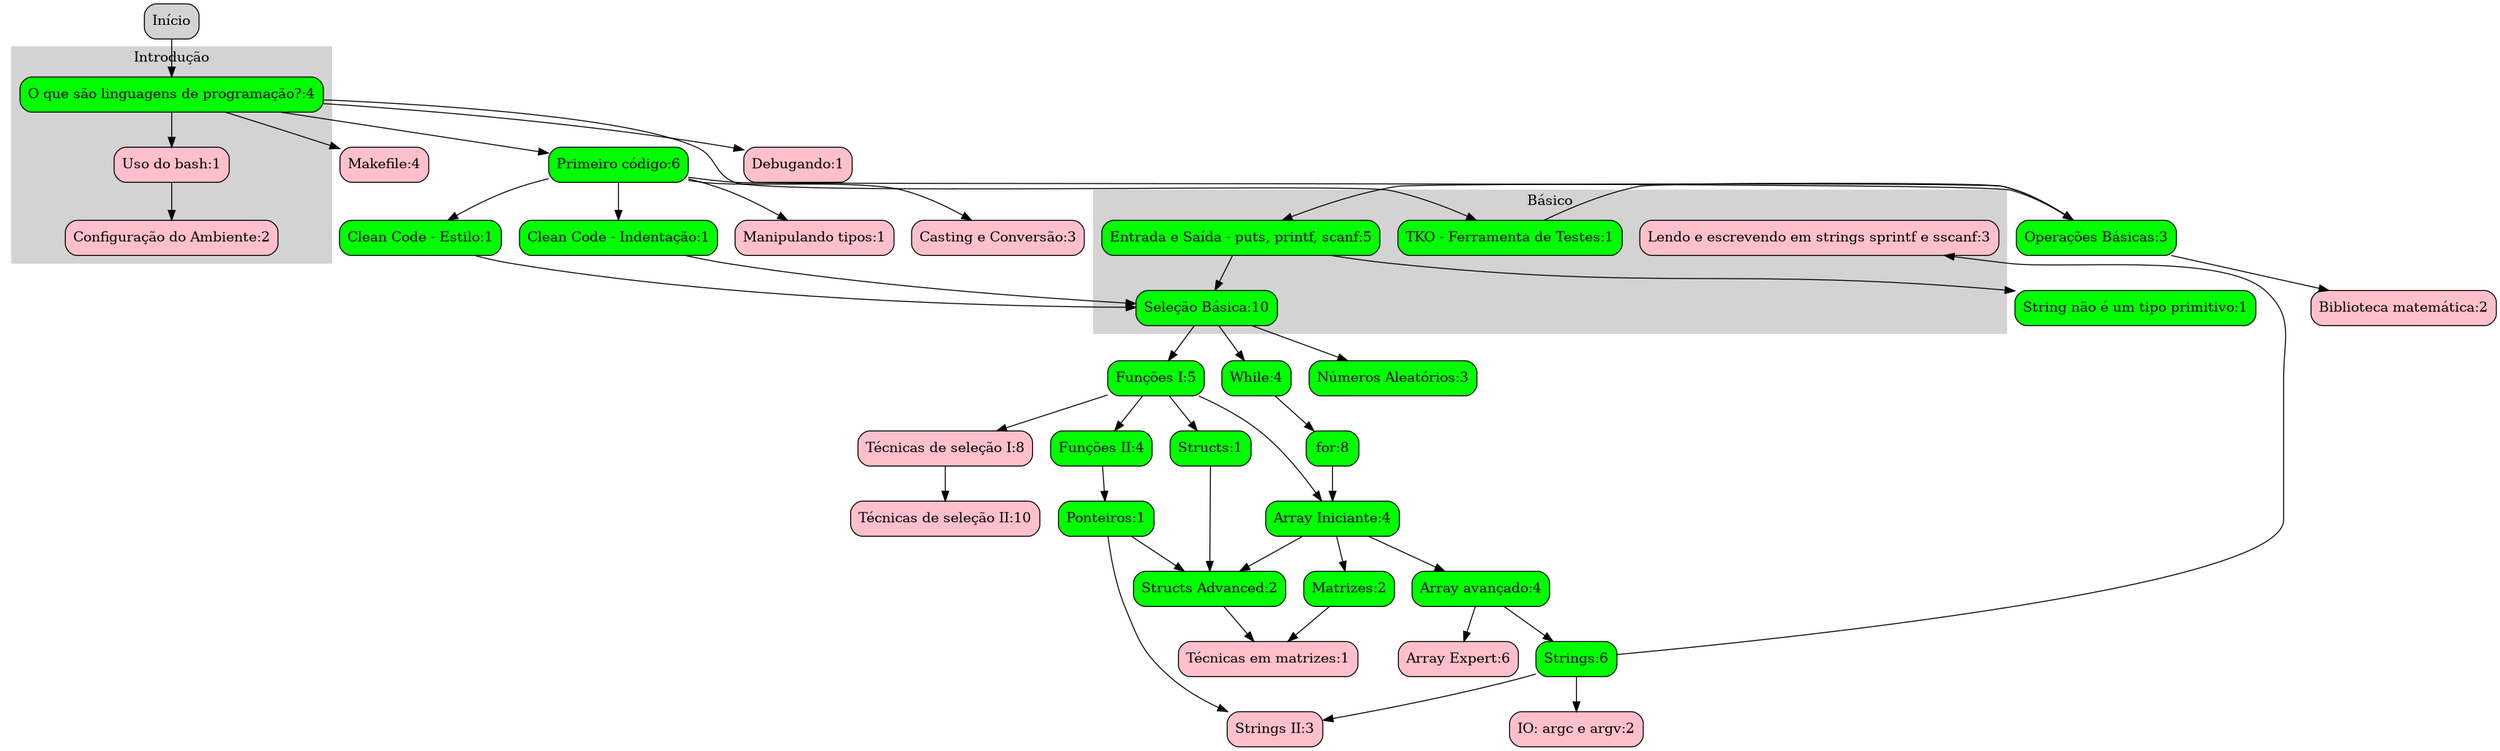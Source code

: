 @startuml graph
digraph diag {
  node [style="rounded,filled", shape=box]
  "Início" -> "O que são linguagens de programação?:4"
  "O que são linguagens de programação?:4" -> "Uso do bash:1"
  "Uso do bash:1" -> "Configuração do Ambiente:2"
  "O que são linguagens de programação?:4" -> "Makefile:4"
  "O que são linguagens de programação?:4" -> "Primeiro código:6"
  "Entrada e Saída - puts, printf, scanf:5" -> "String não é um tipo primitivo:1"
  "Primeiro código:6" -> "Clean Code - Estilo:1"
  "Primeiro código:6" -> "Clean Code - Indentação:1"
  "Primeiro código:6" -> "Manipulando tipos:1"
  "Primeiro código:6" -> "Casting e Conversão:3"
  "Primeiro código:6" -> "Operações Básicas:3"
  "TKO - Ferramenta de Testes:1" -> "Operações Básicas:3"
  "Operações Básicas:3" -> "Biblioteca matemática:2"
  "Operações Básicas:3" -> "Entrada e Saída - puts, printf, scanf:5"
  "Strings:6" -> "Lendo e escrevendo em strings sprintf e sscanf:3"
  "O que são linguagens de programação?:4" -> "TKO - Ferramenta de Testes:1"
  "Entrada e Saída - puts, printf, scanf:5" -> "Seleção Básica:10"
  "Clean Code - Estilo:1" -> "Seleção Básica:10"
  "Clean Code - Indentação:1" -> "Seleção Básica:10"
  "O que são linguagens de programação?:4" -> "Debugando:1"
  "Funções I:5" -> "Técnicas de seleção I:8"
  "Técnicas de seleção I:8" -> "Técnicas de seleção II:10"
  "Seleção Básica:10" -> "Funções I:5"
  "Funções I:5" -> "Funções II:4"
  "Seleção Básica:10" -> "While:4"
  "While:4" -> "for:8"
  "Seleção Básica:10" -> "Números Aleatórios:3"
  "Strings:6" -> "IO: argc e argv:2"
  "for:8" -> "Array Iniciante:4"
  "Funções I:5" -> "Array Iniciante:4"
  "Array Iniciante:4" -> "Array avançado:4"
  "Array avançado:4" -> "Array Expert:6"
  "Array avançado:4" -> "Strings:6"
  "Strings:6" -> "Strings II:3"
  "Ponteiros:1" -> "Strings II:3"
  "Funções II:4" -> "Ponteiros:1"
  "Funções I:5" -> "Structs:1"
  "Array Iniciante:4" -> "Matrizes:2"
  "Matrizes:2" -> "Técnicas em matrizes:1"
  "Structs Advanced:2" -> "Técnicas em matrizes:1"
  "Ponteiros:1" -> "Structs Advanced:2"
  "Array Iniciante:4" -> "Structs Advanced:2"
  "Structs:1" -> "Structs Advanced:2"
  "O que são linguagens de programação?:4" [fillcolor=lime]
  "Uso do bash:1" [fillcolor=pink]
  "Configuração do Ambiente:2" [fillcolor=pink]
  "Makefile:4" [fillcolor=pink]
  "Primeiro código:6" [fillcolor=lime]
  "String não é um tipo primitivo:1" [fillcolor=lime]
  "Clean Code - Estilo:1" [fillcolor=lime]
  "Clean Code - Indentação:1" [fillcolor=lime]
  "Manipulando tipos:1" [fillcolor=pink]
  "Casting e Conversão:3" [fillcolor=pink]
  "Operações Básicas:3" [fillcolor=lime]
  "Biblioteca matemática:2" [fillcolor=pink]
  "Entrada e Saída - puts, printf, scanf:5" [fillcolor=lime]
  "Lendo e escrevendo em strings sprintf e sscanf:3" [fillcolor=pink]
  "TKO - Ferramenta de Testes:1" [fillcolor=lime]
  "Seleção Básica:10" [fillcolor=lime]
  "Debugando:1" [fillcolor=pink]
  "Técnicas de seleção I:8" [fillcolor=pink]
  "Técnicas de seleção II:10" [fillcolor=pink]
  "Funções I:5" [fillcolor=lime]
  "Funções II:4" [fillcolor=lime]
  "While:4" [fillcolor=lime]
  "for:8" [fillcolor=lime]
  "Números Aleatórios:3" [fillcolor=lime]
  "IO: argc e argv:2" [fillcolor=pink]
  "Array Iniciante:4" [fillcolor=lime]
  "Array avançado:4" [fillcolor=lime]
  "Array Expert:6" [fillcolor=pink]
  "Strings:6" [fillcolor=lime]
  "Strings II:3" [fillcolor=pink]
  "Ponteiros:1" [fillcolor=lime]
  "Structs:1" [fillcolor=lime]
  "Matrizes:2" [fillcolor=lime]
  "Técnicas em matrizes:1" [fillcolor=pink]
  "Structs Advanced:2" [fillcolor=lime]
  subgraph cluster_Introdução {
    label="Introdução"
    style=filled
    color=lightgray
    "O que são linguagens de programação?:4"
    "Uso do bash:1"
    "Configuração do Ambiente:2"
  }
  subgraph cluster_Básico {
    label="Básico"
    style=filled
    color=lightgray
    "Entrada e Saída - puts, printf, scanf:5"
    "Lendo e escrevendo em strings sprintf e sscanf:3"
    "TKO - Ferramenta de Testes:1"
    "Seleção Básica:10"
  }
}
@enduml
